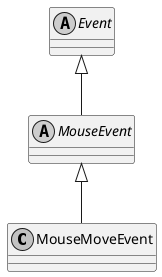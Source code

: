 @startuml
skinparam monochrome true
skinparam classAttributeIconSize 0

class MouseMoveEvent {
}
abstract class Event
abstract class MouseEvent
MouseEvent <|-- MouseMoveEvent
Event <|-- MouseEvent
@enduml
